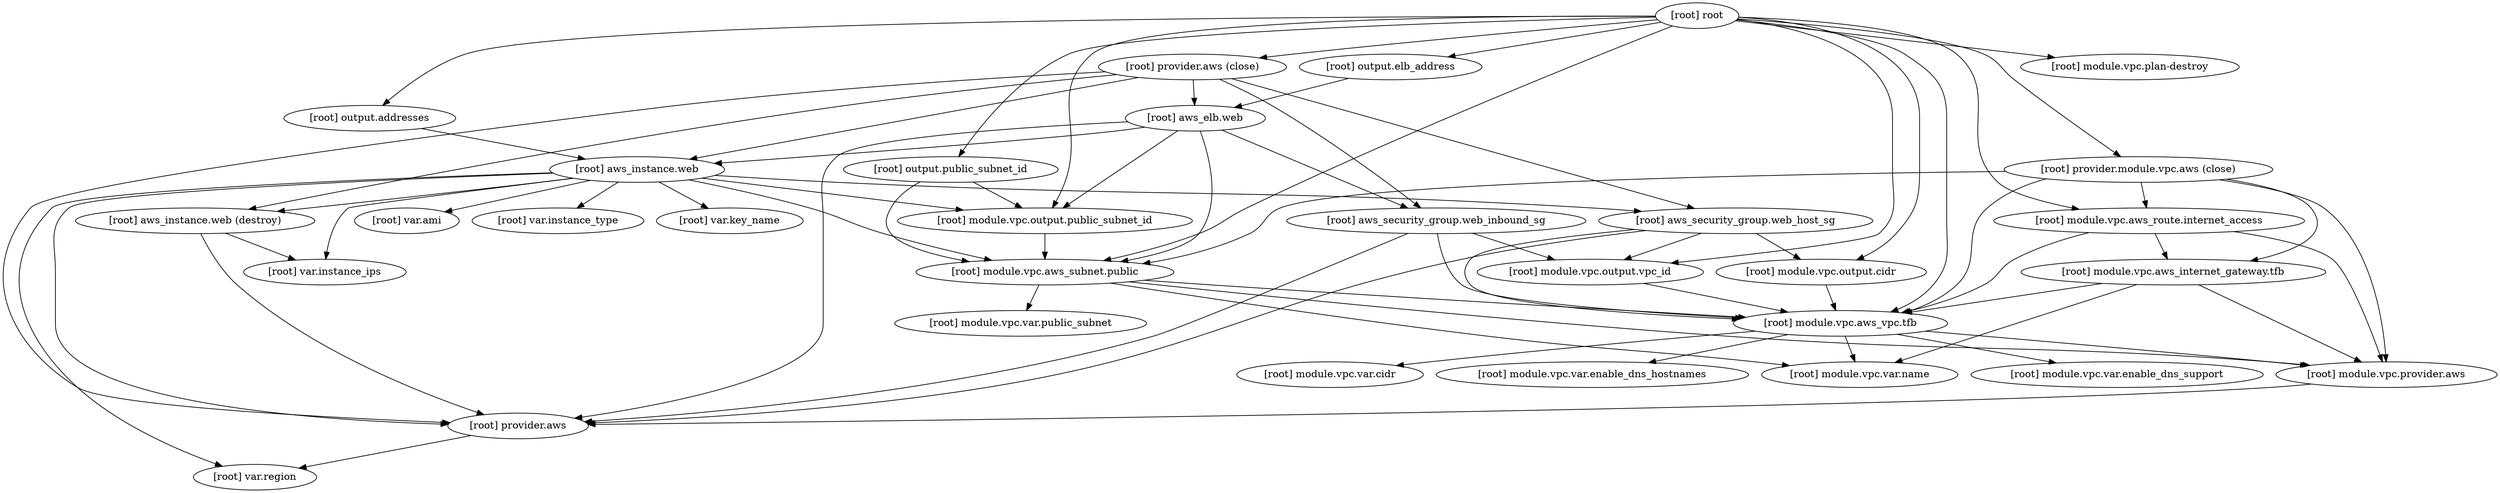 digraph {
	compound = "true"
	newrank = "true"
	subgraph "root" {
		"[root] aws_elb.web"
		"[root] aws_instance.web"
		"[root] aws_instance.web (destroy)"
		"[root] aws_security_group.web_host_sg"
		"[root] aws_security_group.web_inbound_sg"
		"[root] module.vpc.aws_internet_gateway.tfb"
		"[root] module.vpc.aws_route.internet_access"
		"[root] module.vpc.aws_subnet.public"
		"[root] module.vpc.aws_vpc.tfb"
		"[root] module.vpc.provider.aws"
		"[root] provider.aws"
		"[root] provider.aws (close)"
		"[root] provider.module.vpc.aws (close)"
		"[root] aws_elb.web" -> "[root] aws_instance.web"
		"[root] aws_elb.web" -> "[root] aws_security_group.web_inbound_sg"
		"[root] aws_elb.web" -> "[root] module.vpc.aws_subnet.public"
		"[root] aws_elb.web" -> "[root] module.vpc.output.public_subnet_id"
		"[root] aws_elb.web" -> "[root] provider.aws"
		"[root] aws_instance.web (destroy)" -> "[root] provider.aws"
		"[root] aws_instance.web (destroy)" -> "[root] var.instance_ips"
		"[root] aws_instance.web" -> "[root] aws_instance.web (destroy)"
		"[root] aws_instance.web" -> "[root] aws_security_group.web_host_sg"
		"[root] aws_instance.web" -> "[root] module.vpc.aws_subnet.public"
		"[root] aws_instance.web" -> "[root] module.vpc.output.public_subnet_id"
		"[root] aws_instance.web" -> "[root] provider.aws"
		"[root] aws_instance.web" -> "[root] var.ami"
		"[root] aws_instance.web" -> "[root] var.instance_ips"
		"[root] aws_instance.web" -> "[root] var.instance_type"
		"[root] aws_instance.web" -> "[root] var.key_name"
		"[root] aws_instance.web" -> "[root] var.region"
		"[root] aws_security_group.web_host_sg" -> "[root] module.vpc.aws_vpc.tfb"
		"[root] aws_security_group.web_host_sg" -> "[root] module.vpc.output.cidr"
		"[root] aws_security_group.web_host_sg" -> "[root] module.vpc.output.vpc_id"
		"[root] aws_security_group.web_host_sg" -> "[root] provider.aws"
		"[root] aws_security_group.web_inbound_sg" -> "[root] module.vpc.aws_vpc.tfb"
		"[root] aws_security_group.web_inbound_sg" -> "[root] module.vpc.output.vpc_id"
		"[root] aws_security_group.web_inbound_sg" -> "[root] provider.aws"
		"[root] module.vpc.aws_internet_gateway.tfb" -> "[root] module.vpc.aws_vpc.tfb"
		"[root] module.vpc.aws_internet_gateway.tfb" -> "[root] module.vpc.provider.aws"
		"[root] module.vpc.aws_internet_gateway.tfb" -> "[root] module.vpc.var.name"
		"[root] module.vpc.aws_route.internet_access" -> "[root] module.vpc.aws_internet_gateway.tfb"
		"[root] module.vpc.aws_route.internet_access" -> "[root] module.vpc.aws_vpc.tfb"
		"[root] module.vpc.aws_route.internet_access" -> "[root] module.vpc.provider.aws"
		"[root] module.vpc.aws_subnet.public" -> "[root] module.vpc.aws_vpc.tfb"
		"[root] module.vpc.aws_subnet.public" -> "[root] module.vpc.provider.aws"
		"[root] module.vpc.aws_subnet.public" -> "[root] module.vpc.var.name"
		"[root] module.vpc.aws_subnet.public" -> "[root] module.vpc.var.public_subnet"
		"[root] module.vpc.aws_vpc.tfb" -> "[root] module.vpc.provider.aws"
		"[root] module.vpc.aws_vpc.tfb" -> "[root] module.vpc.var.cidr"
		"[root] module.vpc.aws_vpc.tfb" -> "[root] module.vpc.var.enable_dns_hostnames"
		"[root] module.vpc.aws_vpc.tfb" -> "[root] module.vpc.var.enable_dns_support"
		"[root] module.vpc.aws_vpc.tfb" -> "[root] module.vpc.var.name"
		"[root] module.vpc.output.cidr" -> "[root] module.vpc.aws_vpc.tfb"
		"[root] module.vpc.output.public_subnet_id" -> "[root] module.vpc.aws_subnet.public"
		"[root] module.vpc.output.vpc_id" -> "[root] module.vpc.aws_vpc.tfb"
		"[root] module.vpc.provider.aws" -> "[root] provider.aws"
		"[root] output.addresses" -> "[root] aws_instance.web"
		"[root] output.elb_address" -> "[root] aws_elb.web"
		"[root] output.public_subnet_id" -> "[root] module.vpc.aws_subnet.public"
		"[root] output.public_subnet_id" -> "[root] module.vpc.output.public_subnet_id"
		"[root] provider.aws (close)" -> "[root] aws_elb.web"
		"[root] provider.aws (close)" -> "[root] aws_instance.web (destroy)"
		"[root] provider.aws (close)" -> "[root] aws_instance.web"
		"[root] provider.aws (close)" -> "[root] aws_security_group.web_host_sg"
		"[root] provider.aws (close)" -> "[root] aws_security_group.web_inbound_sg"
		"[root] provider.aws (close)" -> "[root] provider.aws"
		"[root] provider.aws" -> "[root] var.region"
		"[root] provider.module.vpc.aws (close)" -> "[root] module.vpc.aws_internet_gateway.tfb"
		"[root] provider.module.vpc.aws (close)" -> "[root] module.vpc.aws_route.internet_access"
		"[root] provider.module.vpc.aws (close)" -> "[root] module.vpc.aws_subnet.public"
		"[root] provider.module.vpc.aws (close)" -> "[root] module.vpc.aws_vpc.tfb"
		"[root] provider.module.vpc.aws (close)" -> "[root] module.vpc.provider.aws"
		"[root] root" -> "[root] module.vpc.aws_route.internet_access"
		"[root] root" -> "[root] module.vpc.aws_subnet.public"
		"[root] root" -> "[root] module.vpc.aws_vpc.tfb"
		"[root] root" -> "[root] module.vpc.output.cidr"
		"[root] root" -> "[root] module.vpc.output.public_subnet_id"
		"[root] root" -> "[root] module.vpc.output.vpc_id"
		"[root] root" -> "[root] module.vpc.plan-destroy"
		"[root] root" -> "[root] output.addresses"
		"[root] root" -> "[root] output.elb_address"
		"[root] root" -> "[root] output.public_subnet_id"
		"[root] root" -> "[root] provider.aws (close)"
		"[root] root" -> "[root] provider.module.vpc.aws (close)"
	}
}

